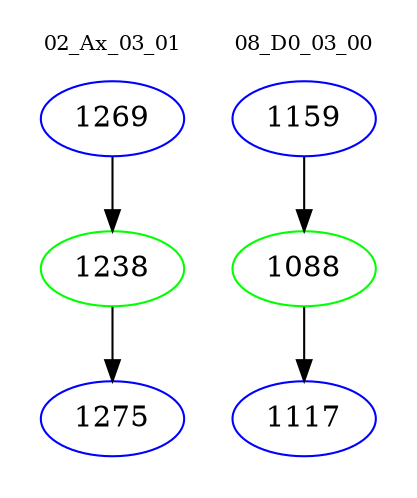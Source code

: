 digraph{
subgraph cluster_0 {
color = white
label = "02_Ax_03_01";
fontsize=10;
T0_1269 [label="1269", color="blue"]
T0_1269 -> T0_1238 [color="black"]
T0_1238 [label="1238", color="green"]
T0_1238 -> T0_1275 [color="black"]
T0_1275 [label="1275", color="blue"]
}
subgraph cluster_1 {
color = white
label = "08_D0_03_00";
fontsize=10;
T1_1159 [label="1159", color="blue"]
T1_1159 -> T1_1088 [color="black"]
T1_1088 [label="1088", color="green"]
T1_1088 -> T1_1117 [color="black"]
T1_1117 [label="1117", color="blue"]
}
}
